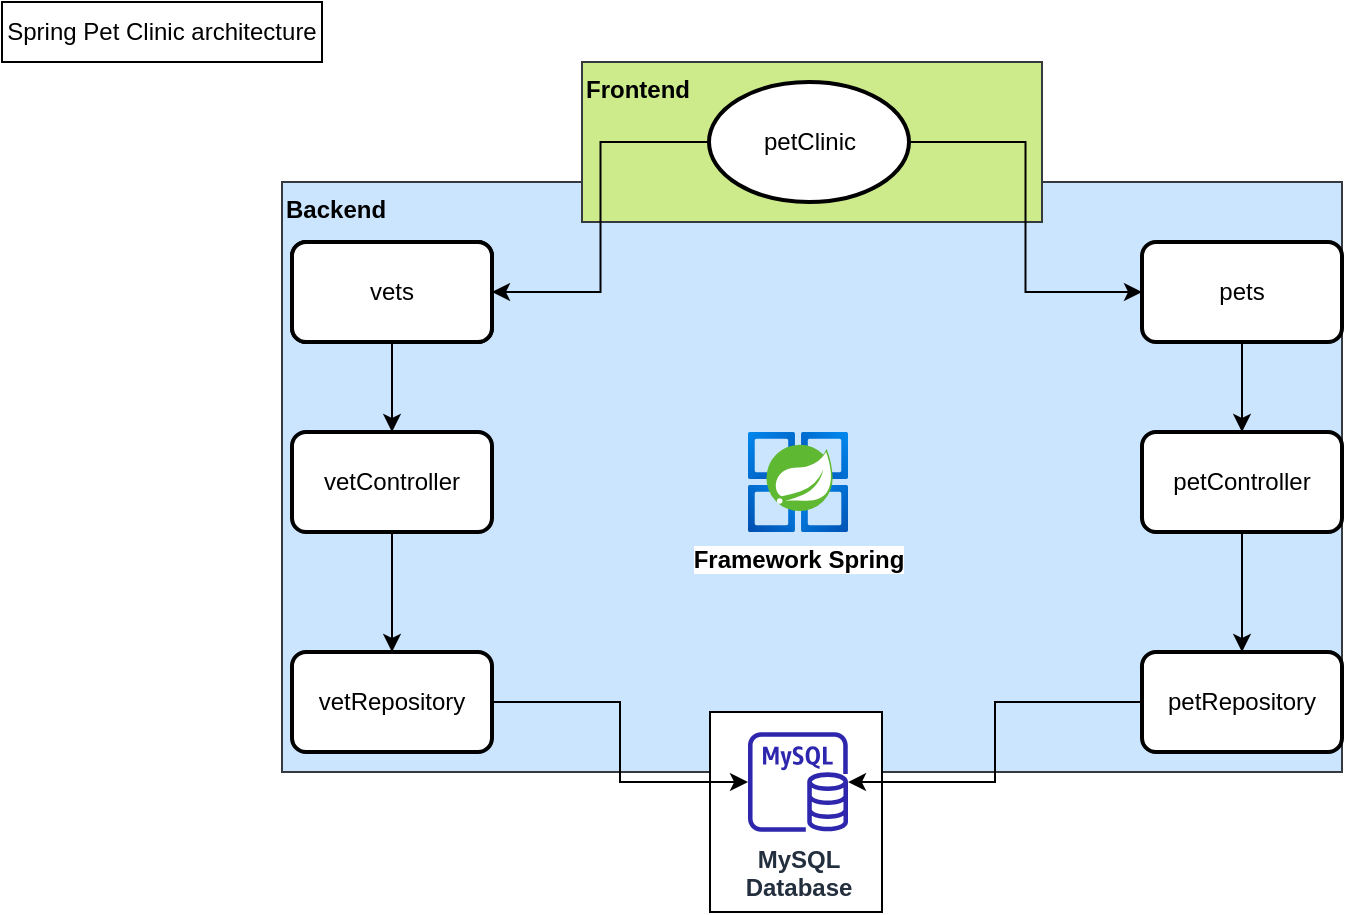 <mxfile version="21.1.2" type="device">
  <diagram name="Página-1" id="5MXyfzgB6LmMbSLbHrFQ">
    <mxGraphModel dx="1434" dy="836" grid="1" gridSize="10" guides="1" tooltips="1" connect="1" arrows="1" fold="1" page="1" pageScale="1" pageWidth="827" pageHeight="1169" math="0" shadow="0">
      <root>
        <mxCell id="0" />
        <mxCell id="1" parent="0" />
        <mxCell id="0Ie9fvfiQFUvkpEifEvk-30" value="&lt;b&gt;Backend&lt;/b&gt;" style="rounded=0;whiteSpace=wrap;html=1;fillColor=#cce5ff;strokeColor=#36393d;align=left;verticalAlign=top;" vertex="1" parent="1">
          <mxGeometry x="140" y="90" width="530" height="295" as="geometry" />
        </mxCell>
        <mxCell id="0Ie9fvfiQFUvkpEifEvk-33" value="&lt;b&gt;Frontend&lt;/b&gt;" style="rounded=0;whiteSpace=wrap;html=1;fillColor=#cdeb8b;strokeColor=#36393d;align=left;verticalAlign=top;" vertex="1" parent="1">
          <mxGeometry x="290" y="30" width="230" height="80" as="geometry" />
        </mxCell>
        <mxCell id="0Ie9fvfiQFUvkpEifEvk-31" value="" style="rounded=0;whiteSpace=wrap;html=1;" vertex="1" parent="1">
          <mxGeometry x="354" y="355" width="86" height="100" as="geometry" />
        </mxCell>
        <mxCell id="0Ie9fvfiQFUvkpEifEvk-1" value="Spring Pet Clinic architecture" style="rounded=0;whiteSpace=wrap;html=1;" vertex="1" parent="1">
          <mxGeometry width="160" height="30" as="geometry" />
        </mxCell>
        <mxCell id="0Ie9fvfiQFUvkpEifEvk-2" value="&lt;b&gt;Framework Spring&lt;/b&gt;" style="image;aspect=fixed;html=1;points=[];align=center;fontSize=12;image=img/lib/azure2/compute/Azure_Spring_Cloud.svg;" vertex="1" parent="1">
          <mxGeometry x="373" y="215" width="50" height="50" as="geometry" />
        </mxCell>
        <mxCell id="0Ie9fvfiQFUvkpEifEvk-3" value="&lt;b&gt;MySQL &lt;br&gt;Database&lt;/b&gt;" style="sketch=0;outlineConnect=0;fontColor=#232F3E;gradientColor=none;fillColor=#2E27AD;strokeColor=none;dashed=0;verticalLabelPosition=bottom;verticalAlign=top;align=center;html=1;fontSize=12;fontStyle=0;aspect=fixed;pointerEvents=1;shape=mxgraph.aws4.rds_mysql_instance;" vertex="1" parent="1">
          <mxGeometry x="373" y="365" width="50" height="50" as="geometry" />
        </mxCell>
        <mxCell id="0Ie9fvfiQFUvkpEifEvk-5" style="edgeStyle=orthogonalEdgeStyle;rounded=0;orthogonalLoop=1;jettySize=auto;html=1;entryX=0.5;entryY=0;entryDx=0;entryDy=0;" edge="1" parent="1" source="0Ie9fvfiQFUvkpEifEvk-6" target="0Ie9fvfiQFUvkpEifEvk-18">
          <mxGeometry relative="1" as="geometry" />
        </mxCell>
        <mxCell id="0Ie9fvfiQFUvkpEifEvk-6" value="petController" style="rounded=1;whiteSpace=wrap;html=1;absoluteArcSize=1;arcSize=14;strokeWidth=2;" vertex="1" parent="1">
          <mxGeometry x="570" y="215" width="100" height="50" as="geometry" />
        </mxCell>
        <mxCell id="0Ie9fvfiQFUvkpEifEvk-7" style="edgeStyle=orthogonalEdgeStyle;rounded=0;orthogonalLoop=1;jettySize=auto;html=1;entryX=0.5;entryY=0;entryDx=0;entryDy=0;" edge="1" parent="1" source="0Ie9fvfiQFUvkpEifEvk-8" target="0Ie9fvfiQFUvkpEifEvk-9">
          <mxGeometry relative="1" as="geometry" />
        </mxCell>
        <mxCell id="0Ie9fvfiQFUvkpEifEvk-8" value="vetController" style="rounded=1;whiteSpace=wrap;html=1;absoluteArcSize=1;arcSize=14;strokeWidth=2;" vertex="1" parent="1">
          <mxGeometry x="145" y="215" width="100" height="50" as="geometry" />
        </mxCell>
        <mxCell id="0Ie9fvfiQFUvkpEifEvk-28" style="edgeStyle=orthogonalEdgeStyle;rounded=0;orthogonalLoop=1;jettySize=auto;html=1;" edge="1" parent="1" source="0Ie9fvfiQFUvkpEifEvk-9" target="0Ie9fvfiQFUvkpEifEvk-3">
          <mxGeometry relative="1" as="geometry" />
        </mxCell>
        <mxCell id="0Ie9fvfiQFUvkpEifEvk-9" value="vetRepository" style="rounded=1;whiteSpace=wrap;html=1;absoluteArcSize=1;arcSize=14;strokeWidth=2;" vertex="1" parent="1">
          <mxGeometry x="145" y="325" width="100" height="50" as="geometry" />
        </mxCell>
        <mxCell id="0Ie9fvfiQFUvkpEifEvk-10" style="edgeStyle=orthogonalEdgeStyle;rounded=0;orthogonalLoop=1;jettySize=auto;html=1;entryX=1;entryY=0.5;entryDx=0;entryDy=0;" edge="1" parent="1" source="0Ie9fvfiQFUvkpEifEvk-11" target="0Ie9fvfiQFUvkpEifEvk-13">
          <mxGeometry relative="1" as="geometry" />
        </mxCell>
        <mxCell id="0Ie9fvfiQFUvkpEifEvk-34" style="edgeStyle=orthogonalEdgeStyle;rounded=0;orthogonalLoop=1;jettySize=auto;html=1;entryX=0;entryY=0.5;entryDx=0;entryDy=0;" edge="1" parent="1" source="0Ie9fvfiQFUvkpEifEvk-11" target="0Ie9fvfiQFUvkpEifEvk-16">
          <mxGeometry relative="1" as="geometry" />
        </mxCell>
        <mxCell id="0Ie9fvfiQFUvkpEifEvk-11" value="petClinic" style="strokeWidth=2;html=1;shape=mxgraph.flowchart.start_1;whiteSpace=wrap;" vertex="1" parent="1">
          <mxGeometry x="353.5" y="40" width="100" height="60" as="geometry" />
        </mxCell>
        <mxCell id="0Ie9fvfiQFUvkpEifEvk-12" style="edgeStyle=orthogonalEdgeStyle;rounded=0;orthogonalLoop=1;jettySize=auto;html=1;" edge="1" parent="1" source="0Ie9fvfiQFUvkpEifEvk-13" target="0Ie9fvfiQFUvkpEifEvk-8">
          <mxGeometry relative="1" as="geometry" />
        </mxCell>
        <mxCell id="0Ie9fvfiQFUvkpEifEvk-13" value="Veterinary" style="rounded=1;whiteSpace=wrap;html=1;absoluteArcSize=1;arcSize=14;strokeWidth=2;" vertex="1" parent="1">
          <mxGeometry x="145" y="120" width="100" height="50" as="geometry" />
        </mxCell>
        <mxCell id="0Ie9fvfiQFUvkpEifEvk-15" style="edgeStyle=orthogonalEdgeStyle;rounded=0;orthogonalLoop=1;jettySize=auto;html=1;exitX=0.5;exitY=1;exitDx=0;exitDy=0;entryX=0.5;entryY=0;entryDx=0;entryDy=0;" edge="1" parent="1" source="0Ie9fvfiQFUvkpEifEvk-16" target="0Ie9fvfiQFUvkpEifEvk-6">
          <mxGeometry relative="1" as="geometry" />
        </mxCell>
        <mxCell id="0Ie9fvfiQFUvkpEifEvk-16" value="pets" style="rounded=1;whiteSpace=wrap;html=1;absoluteArcSize=1;arcSize=14;strokeWidth=2;" vertex="1" parent="1">
          <mxGeometry x="570" y="120" width="100" height="50" as="geometry" />
        </mxCell>
        <mxCell id="0Ie9fvfiQFUvkpEifEvk-27" style="edgeStyle=orthogonalEdgeStyle;rounded=0;orthogonalLoop=1;jettySize=auto;html=1;" edge="1" parent="1" source="0Ie9fvfiQFUvkpEifEvk-18" target="0Ie9fvfiQFUvkpEifEvk-3">
          <mxGeometry relative="1" as="geometry" />
        </mxCell>
        <mxCell id="0Ie9fvfiQFUvkpEifEvk-18" value="petRepository" style="rounded=1;whiteSpace=wrap;html=1;absoluteArcSize=1;arcSize=14;strokeWidth=2;" vertex="1" parent="1">
          <mxGeometry x="570" y="325" width="100" height="50" as="geometry" />
        </mxCell>
        <mxCell id="0Ie9fvfiQFUvkpEifEvk-22" value="vets" style="rounded=1;whiteSpace=wrap;html=1;absoluteArcSize=1;arcSize=14;strokeWidth=2;" vertex="1" parent="1">
          <mxGeometry x="145" y="120" width="100" height="50" as="geometry" />
        </mxCell>
      </root>
    </mxGraphModel>
  </diagram>
</mxfile>
